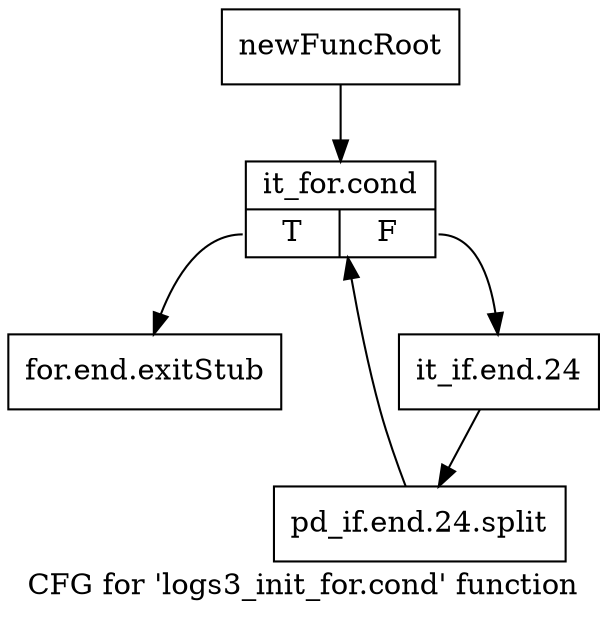 digraph "CFG for 'logs3_init_for.cond' function" {
	label="CFG for 'logs3_init_for.cond' function";

	Node0x12c5a50 [shape=record,label="{newFuncRoot}"];
	Node0x12c5a50 -> Node0x12c5af0;
	Node0x12c5aa0 [shape=record,label="{for.end.exitStub}"];
	Node0x12c5af0 [shape=record,label="{it_for.cond|{<s0>T|<s1>F}}"];
	Node0x12c5af0:s0 -> Node0x12c5aa0;
	Node0x12c5af0:s1 -> Node0x12c5b40;
	Node0x12c5b40 [shape=record,label="{it_if.end.24}"];
	Node0x12c5b40 -> Node0x14cf020;
	Node0x14cf020 [shape=record,label="{pd_if.end.24.split}"];
	Node0x14cf020 -> Node0x12c5af0;
}
